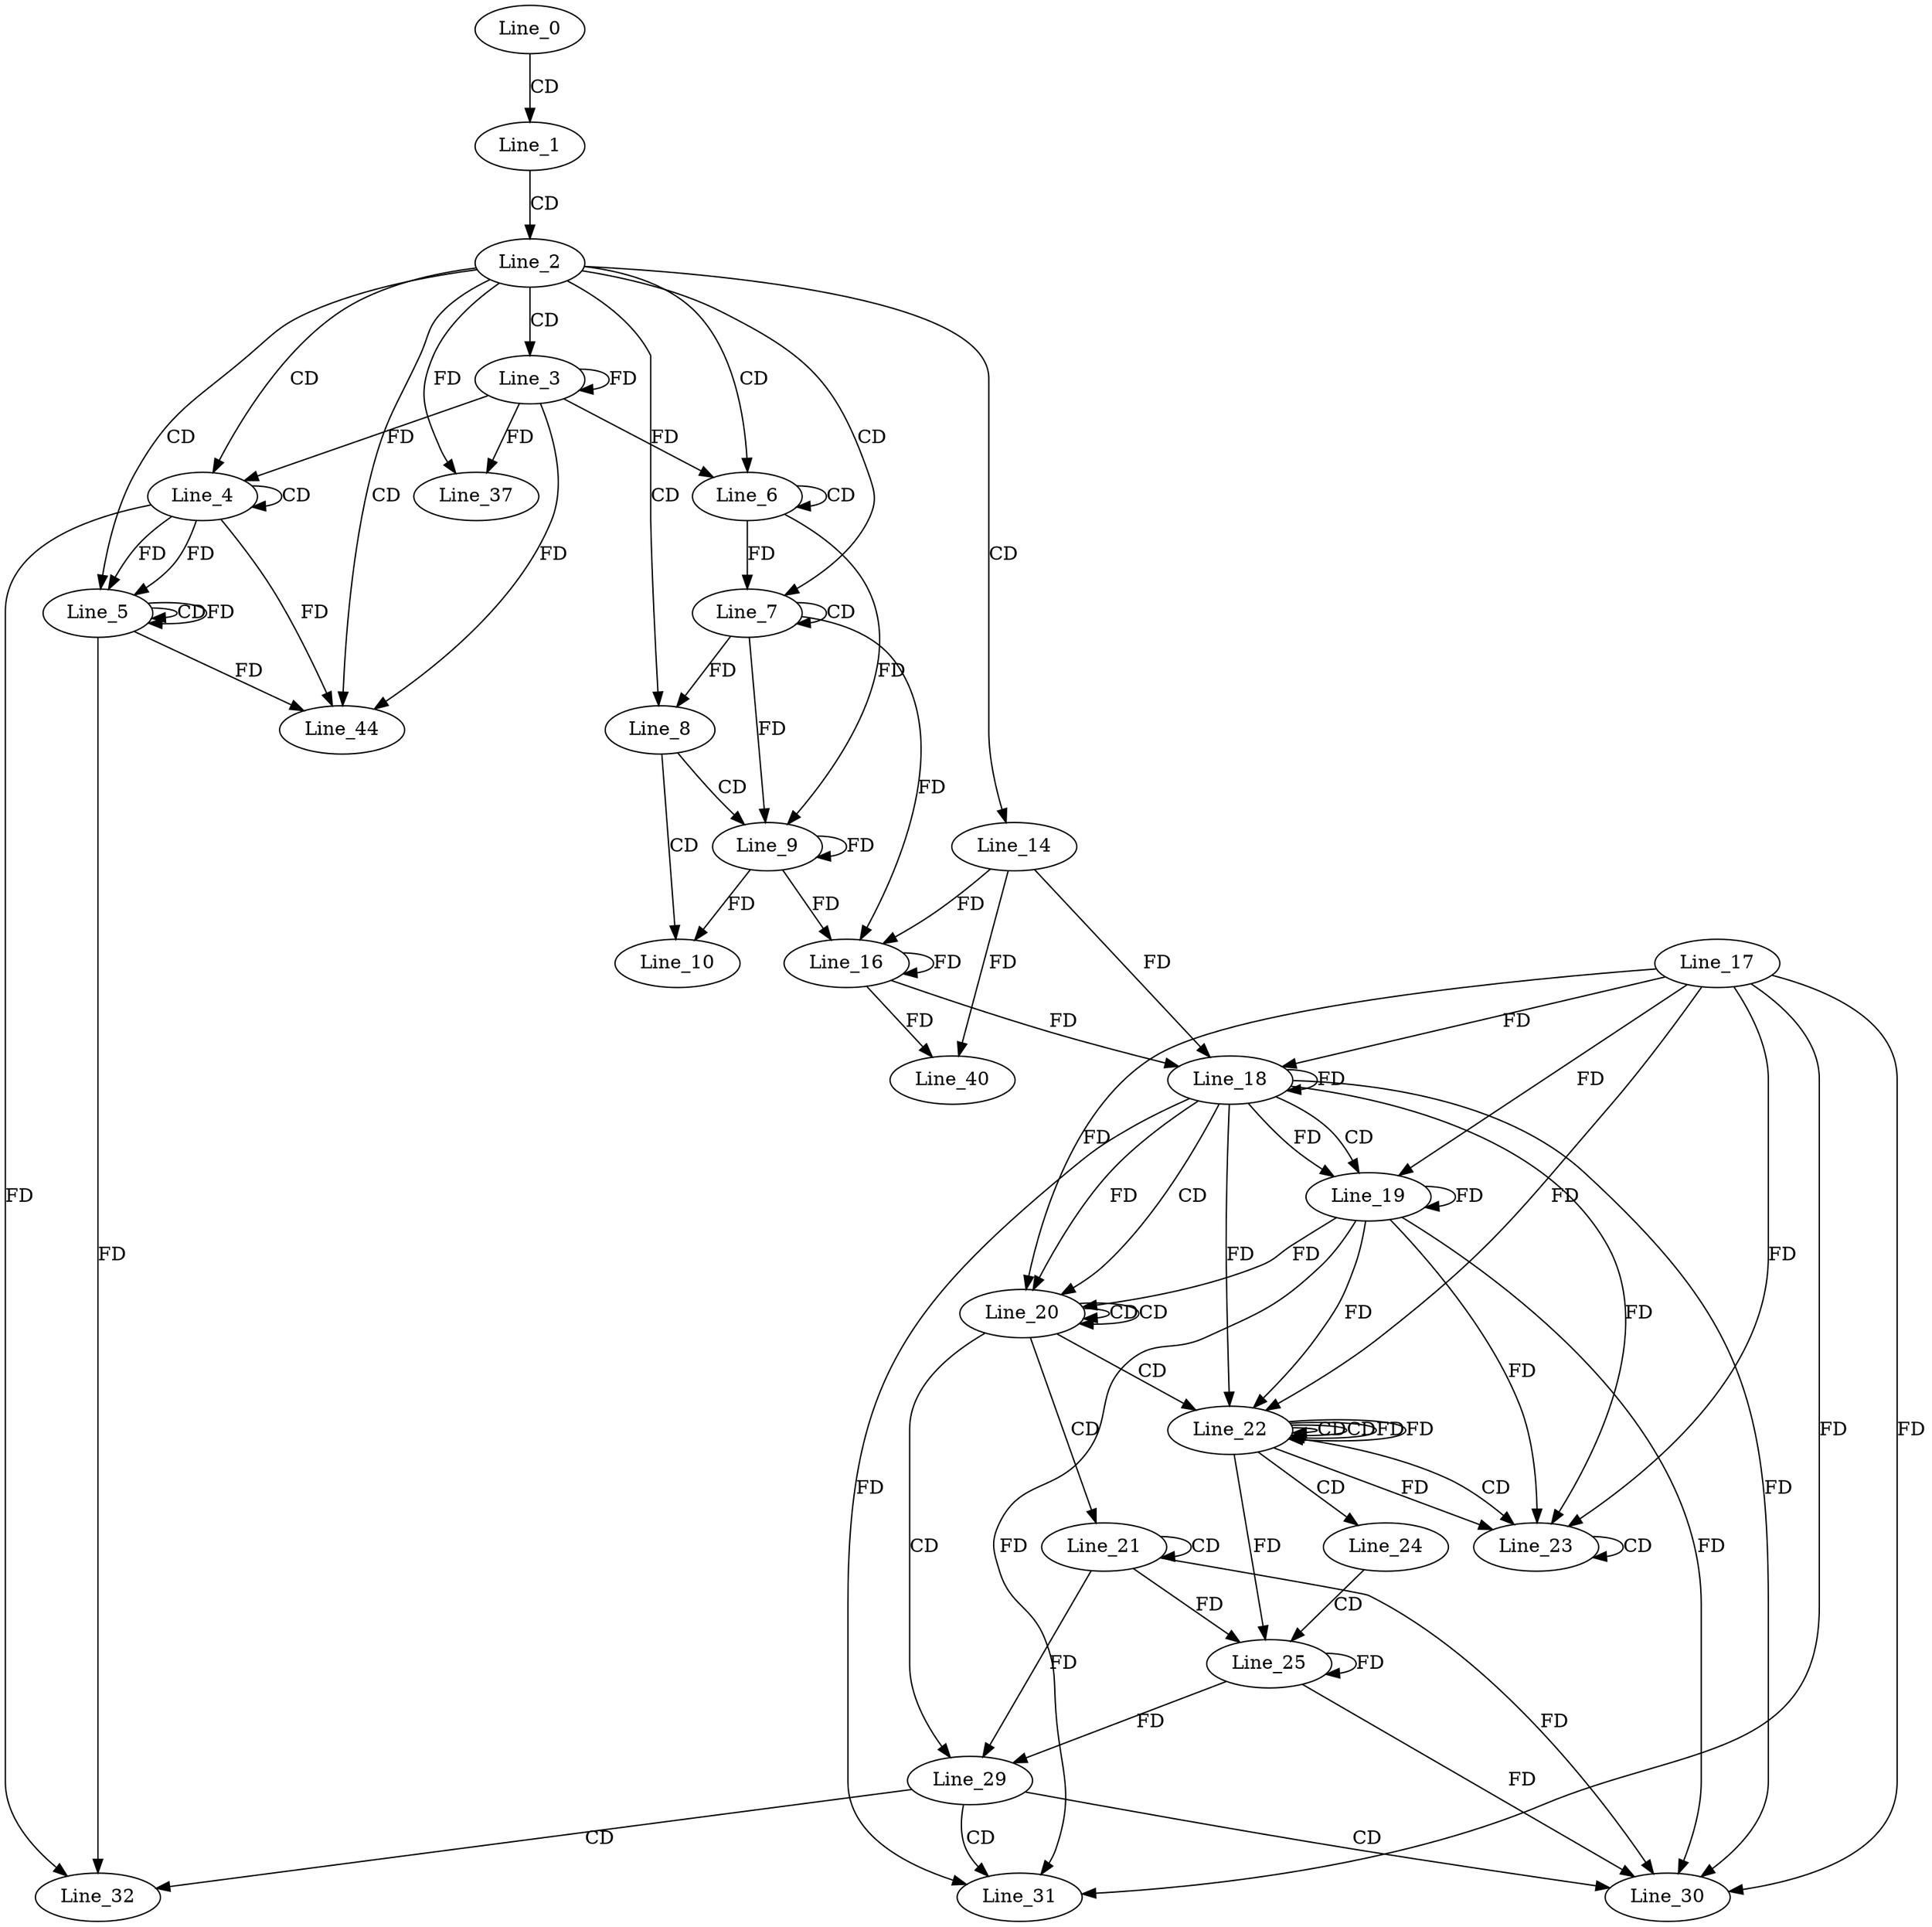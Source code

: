 digraph G {
  Line_0;
  Line_1;
  Line_2;
  Line_3;
  Line_3;
  Line_4;
  Line_4;
  Line_5;
  Line_5;
  Line_6;
  Line_6;
  Line_7;
  Line_7;
  Line_8;
  Line_9;
  Line_9;
  Line_10;
  Line_14;
  Line_16;
  Line_16;
  Line_18;
  Line_17;
  Line_18;
  Line_18;
  Line_19;
  Line_19;
  Line_20;
  Line_20;
  Line_20;
  Line_20;
  Line_20;
  Line_21;
  Line_21;
  Line_22;
  Line_22;
  Line_22;
  Line_22;
  Line_23;
  Line_23;
  Line_24;
  Line_25;
  Line_29;
  Line_30;
  Line_30;
  Line_31;
  Line_32;
  Line_37;
  Line_40;
  Line_44;
  Line_0 -> Line_1 [ label="CD" ];
  Line_1 -> Line_2 [ label="CD" ];
  Line_2 -> Line_3 [ label="CD" ];
  Line_3 -> Line_3 [ label="FD" ];
  Line_2 -> Line_4 [ label="CD" ];
  Line_4 -> Line_4 [ label="CD" ];
  Line_3 -> Line_4 [ label="FD" ];
  Line_2 -> Line_5 [ label="CD" ];
  Line_4 -> Line_5 [ label="FD" ];
  Line_5 -> Line_5 [ label="CD" ];
  Line_4 -> Line_5 [ label="FD" ];
  Line_5 -> Line_5 [ label="FD" ];
  Line_2 -> Line_6 [ label="CD" ];
  Line_6 -> Line_6 [ label="CD" ];
  Line_3 -> Line_6 [ label="FD" ];
  Line_2 -> Line_7 [ label="CD" ];
  Line_7 -> Line_7 [ label="CD" ];
  Line_6 -> Line_7 [ label="FD" ];
  Line_2 -> Line_8 [ label="CD" ];
  Line_7 -> Line_8 [ label="FD" ];
  Line_8 -> Line_9 [ label="CD" ];
  Line_7 -> Line_9 [ label="FD" ];
  Line_9 -> Line_9 [ label="FD" ];
  Line_6 -> Line_9 [ label="FD" ];
  Line_8 -> Line_10 [ label="CD" ];
  Line_9 -> Line_10 [ label="FD" ];
  Line_2 -> Line_14 [ label="CD" ];
  Line_14 -> Line_16 [ label="FD" ];
  Line_16 -> Line_16 [ label="FD" ];
  Line_7 -> Line_16 [ label="FD" ];
  Line_9 -> Line_16 [ label="FD" ];
  Line_18 -> Line_18 [ label="FD" ];
  Line_17 -> Line_18 [ label="FD" ];
  Line_14 -> Line_18 [ label="FD" ];
  Line_16 -> Line_18 [ label="FD" ];
  Line_18 -> Line_19 [ label="CD" ];
  Line_18 -> Line_19 [ label="FD" ];
  Line_19 -> Line_19 [ label="FD" ];
  Line_17 -> Line_19 [ label="FD" ];
  Line_18 -> Line_20 [ label="CD" ];
  Line_20 -> Line_20 [ label="CD" ];
  Line_18 -> Line_20 [ label="FD" ];
  Line_19 -> Line_20 [ label="FD" ];
  Line_17 -> Line_20 [ label="FD" ];
  Line_20 -> Line_20 [ label="CD" ];
  Line_20 -> Line_21 [ label="CD" ];
  Line_21 -> Line_21 [ label="CD" ];
  Line_20 -> Line_22 [ label="CD" ];
  Line_22 -> Line_22 [ label="CD" ];
  Line_22 -> Line_22 [ label="CD" ];
  Line_18 -> Line_22 [ label="FD" ];
  Line_19 -> Line_22 [ label="FD" ];
  Line_17 -> Line_22 [ label="FD" ];
  Line_22 -> Line_22 [ label="FD" ];
  Line_22 -> Line_23 [ label="CD" ];
  Line_23 -> Line_23 [ label="CD" ];
  Line_18 -> Line_23 [ label="FD" ];
  Line_19 -> Line_23 [ label="FD" ];
  Line_17 -> Line_23 [ label="FD" ];
  Line_22 -> Line_23 [ label="FD" ];
  Line_22 -> Line_24 [ label="CD" ];
  Line_24 -> Line_25 [ label="CD" ];
  Line_25 -> Line_25 [ label="FD" ];
  Line_21 -> Line_25 [ label="FD" ];
  Line_22 -> Line_25 [ label="FD" ];
  Line_20 -> Line_29 [ label="CD" ];
  Line_25 -> Line_29 [ label="FD" ];
  Line_21 -> Line_29 [ label="FD" ];
  Line_29 -> Line_30 [ label="CD" ];
  Line_18 -> Line_30 [ label="FD" ];
  Line_19 -> Line_30 [ label="FD" ];
  Line_17 -> Line_30 [ label="FD" ];
  Line_25 -> Line_30 [ label="FD" ];
  Line_21 -> Line_30 [ label="FD" ];
  Line_29 -> Line_31 [ label="CD" ];
  Line_18 -> Line_31 [ label="FD" ];
  Line_19 -> Line_31 [ label="FD" ];
  Line_17 -> Line_31 [ label="FD" ];
  Line_29 -> Line_32 [ label="CD" ];
  Line_4 -> Line_32 [ label="FD" ];
  Line_5 -> Line_32 [ label="FD" ];
  Line_2 -> Line_37 [ label="FD" ];
  Line_3 -> Line_37 [ label="FD" ];
  Line_14 -> Line_40 [ label="FD" ];
  Line_16 -> Line_40 [ label="FD" ];
  Line_2 -> Line_44 [ label="CD" ];
  Line_3 -> Line_44 [ label="FD" ];
  Line_4 -> Line_44 [ label="FD" ];
  Line_5 -> Line_44 [ label="FD" ];
  Line_22 -> Line_22 [ label="FD" ];
}
